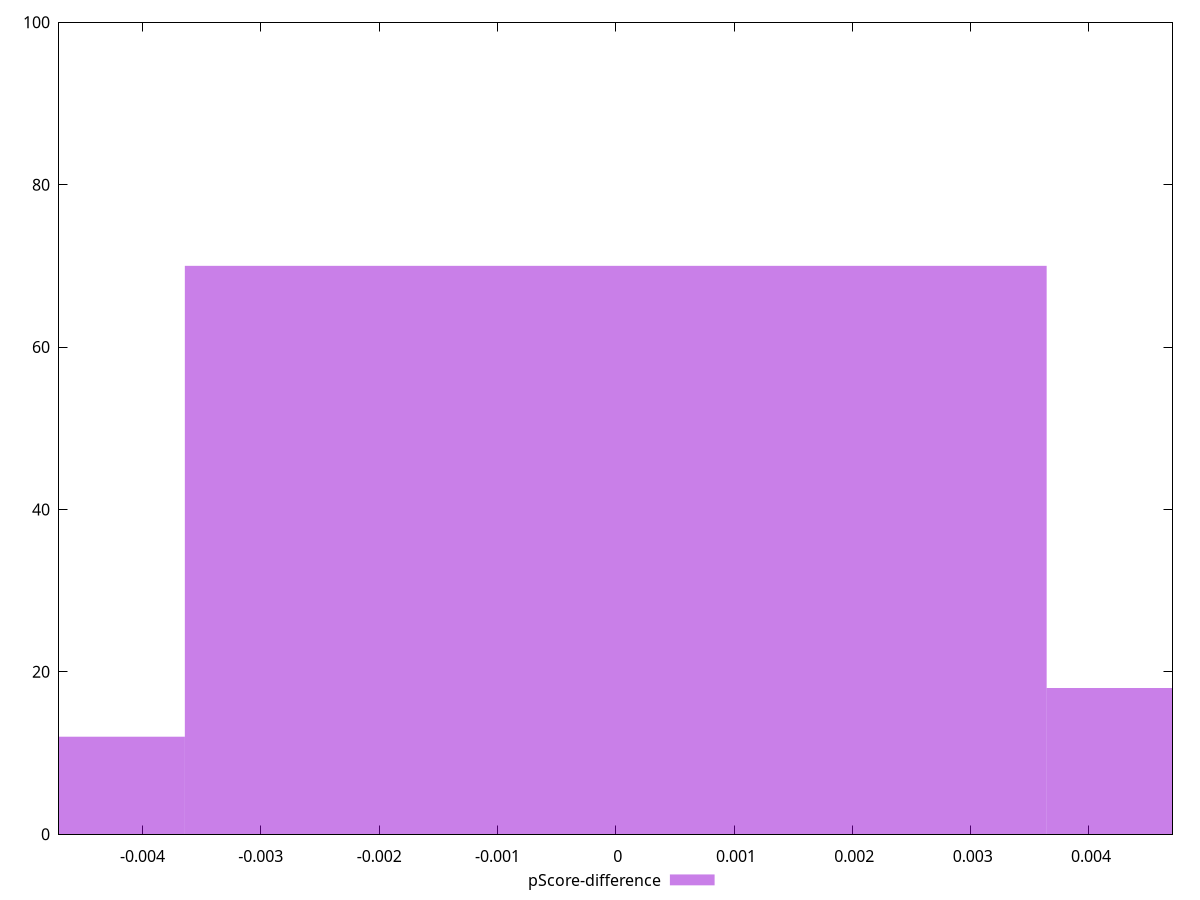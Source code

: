 reset

$pScoreDifference <<EOF
0 70
-0.0072845239022161605 12
0.0072845239022161605 18
EOF

set key outside below
set boxwidth 0.0072845239022161605
set xrange [-0.004705882352941226:0.004705882352941171]
set yrange [0:100]
set trange [0:100]
set style fill transparent solid 0.5 noborder
set terminal svg size 640, 490 enhanced background rgb 'white'
set output "report_00015_2021-02-09T16-11-33.973Z/uses-text-compression/samples/pages+cached+noadtech/pScore-difference/histogram.svg"

plot $pScoreDifference title "pScore-difference" with boxes

reset
